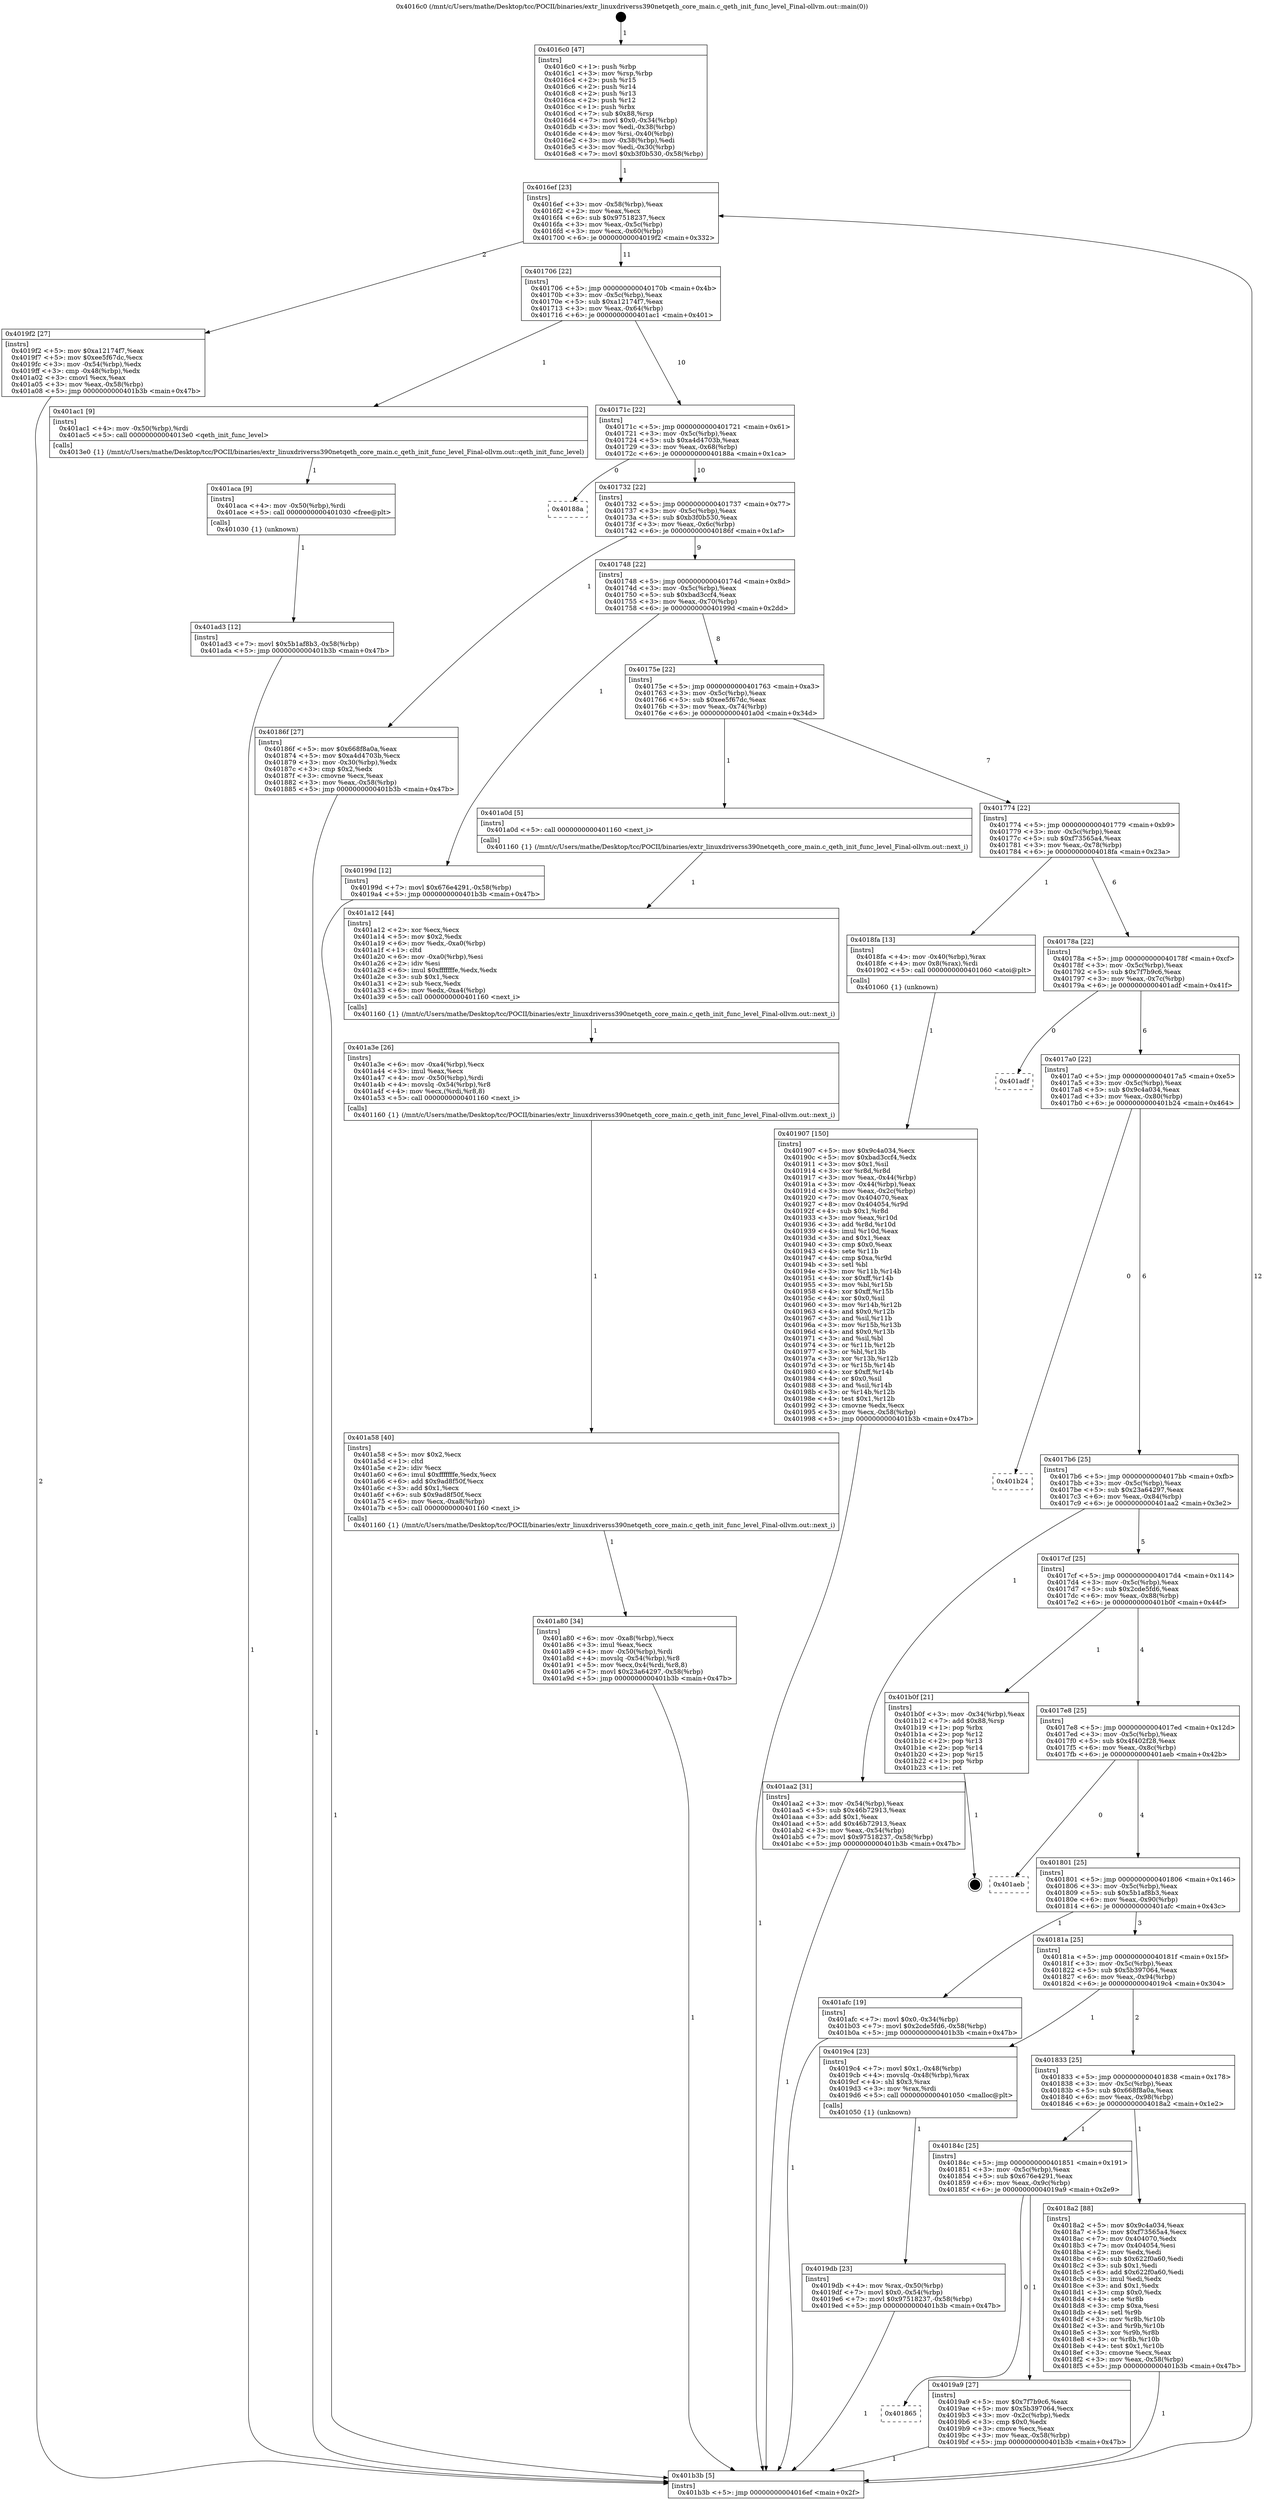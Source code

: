 digraph "0x4016c0" {
  label = "0x4016c0 (/mnt/c/Users/mathe/Desktop/tcc/POCII/binaries/extr_linuxdriverss390netqeth_core_main.c_qeth_init_func_level_Final-ollvm.out::main(0))"
  labelloc = "t"
  node[shape=record]

  Entry [label="",width=0.3,height=0.3,shape=circle,fillcolor=black,style=filled]
  "0x4016ef" [label="{
     0x4016ef [23]\l
     | [instrs]\l
     &nbsp;&nbsp;0x4016ef \<+3\>: mov -0x58(%rbp),%eax\l
     &nbsp;&nbsp;0x4016f2 \<+2\>: mov %eax,%ecx\l
     &nbsp;&nbsp;0x4016f4 \<+6\>: sub $0x97518237,%ecx\l
     &nbsp;&nbsp;0x4016fa \<+3\>: mov %eax,-0x5c(%rbp)\l
     &nbsp;&nbsp;0x4016fd \<+3\>: mov %ecx,-0x60(%rbp)\l
     &nbsp;&nbsp;0x401700 \<+6\>: je 00000000004019f2 \<main+0x332\>\l
  }"]
  "0x4019f2" [label="{
     0x4019f2 [27]\l
     | [instrs]\l
     &nbsp;&nbsp;0x4019f2 \<+5\>: mov $0xa12174f7,%eax\l
     &nbsp;&nbsp;0x4019f7 \<+5\>: mov $0xee5f67dc,%ecx\l
     &nbsp;&nbsp;0x4019fc \<+3\>: mov -0x54(%rbp),%edx\l
     &nbsp;&nbsp;0x4019ff \<+3\>: cmp -0x48(%rbp),%edx\l
     &nbsp;&nbsp;0x401a02 \<+3\>: cmovl %ecx,%eax\l
     &nbsp;&nbsp;0x401a05 \<+3\>: mov %eax,-0x58(%rbp)\l
     &nbsp;&nbsp;0x401a08 \<+5\>: jmp 0000000000401b3b \<main+0x47b\>\l
  }"]
  "0x401706" [label="{
     0x401706 [22]\l
     | [instrs]\l
     &nbsp;&nbsp;0x401706 \<+5\>: jmp 000000000040170b \<main+0x4b\>\l
     &nbsp;&nbsp;0x40170b \<+3\>: mov -0x5c(%rbp),%eax\l
     &nbsp;&nbsp;0x40170e \<+5\>: sub $0xa12174f7,%eax\l
     &nbsp;&nbsp;0x401713 \<+3\>: mov %eax,-0x64(%rbp)\l
     &nbsp;&nbsp;0x401716 \<+6\>: je 0000000000401ac1 \<main+0x401\>\l
  }"]
  Exit [label="",width=0.3,height=0.3,shape=circle,fillcolor=black,style=filled,peripheries=2]
  "0x401ac1" [label="{
     0x401ac1 [9]\l
     | [instrs]\l
     &nbsp;&nbsp;0x401ac1 \<+4\>: mov -0x50(%rbp),%rdi\l
     &nbsp;&nbsp;0x401ac5 \<+5\>: call 00000000004013e0 \<qeth_init_func_level\>\l
     | [calls]\l
     &nbsp;&nbsp;0x4013e0 \{1\} (/mnt/c/Users/mathe/Desktop/tcc/POCII/binaries/extr_linuxdriverss390netqeth_core_main.c_qeth_init_func_level_Final-ollvm.out::qeth_init_func_level)\l
  }"]
  "0x40171c" [label="{
     0x40171c [22]\l
     | [instrs]\l
     &nbsp;&nbsp;0x40171c \<+5\>: jmp 0000000000401721 \<main+0x61\>\l
     &nbsp;&nbsp;0x401721 \<+3\>: mov -0x5c(%rbp),%eax\l
     &nbsp;&nbsp;0x401724 \<+5\>: sub $0xa4d4703b,%eax\l
     &nbsp;&nbsp;0x401729 \<+3\>: mov %eax,-0x68(%rbp)\l
     &nbsp;&nbsp;0x40172c \<+6\>: je 000000000040188a \<main+0x1ca\>\l
  }"]
  "0x401ad3" [label="{
     0x401ad3 [12]\l
     | [instrs]\l
     &nbsp;&nbsp;0x401ad3 \<+7\>: movl $0x5b1af8b3,-0x58(%rbp)\l
     &nbsp;&nbsp;0x401ada \<+5\>: jmp 0000000000401b3b \<main+0x47b\>\l
  }"]
  "0x40188a" [label="{
     0x40188a\l
  }", style=dashed]
  "0x401732" [label="{
     0x401732 [22]\l
     | [instrs]\l
     &nbsp;&nbsp;0x401732 \<+5\>: jmp 0000000000401737 \<main+0x77\>\l
     &nbsp;&nbsp;0x401737 \<+3\>: mov -0x5c(%rbp),%eax\l
     &nbsp;&nbsp;0x40173a \<+5\>: sub $0xb3f0b530,%eax\l
     &nbsp;&nbsp;0x40173f \<+3\>: mov %eax,-0x6c(%rbp)\l
     &nbsp;&nbsp;0x401742 \<+6\>: je 000000000040186f \<main+0x1af\>\l
  }"]
  "0x401aca" [label="{
     0x401aca [9]\l
     | [instrs]\l
     &nbsp;&nbsp;0x401aca \<+4\>: mov -0x50(%rbp),%rdi\l
     &nbsp;&nbsp;0x401ace \<+5\>: call 0000000000401030 \<free@plt\>\l
     | [calls]\l
     &nbsp;&nbsp;0x401030 \{1\} (unknown)\l
  }"]
  "0x40186f" [label="{
     0x40186f [27]\l
     | [instrs]\l
     &nbsp;&nbsp;0x40186f \<+5\>: mov $0x668f8a0a,%eax\l
     &nbsp;&nbsp;0x401874 \<+5\>: mov $0xa4d4703b,%ecx\l
     &nbsp;&nbsp;0x401879 \<+3\>: mov -0x30(%rbp),%edx\l
     &nbsp;&nbsp;0x40187c \<+3\>: cmp $0x2,%edx\l
     &nbsp;&nbsp;0x40187f \<+3\>: cmovne %ecx,%eax\l
     &nbsp;&nbsp;0x401882 \<+3\>: mov %eax,-0x58(%rbp)\l
     &nbsp;&nbsp;0x401885 \<+5\>: jmp 0000000000401b3b \<main+0x47b\>\l
  }"]
  "0x401748" [label="{
     0x401748 [22]\l
     | [instrs]\l
     &nbsp;&nbsp;0x401748 \<+5\>: jmp 000000000040174d \<main+0x8d\>\l
     &nbsp;&nbsp;0x40174d \<+3\>: mov -0x5c(%rbp),%eax\l
     &nbsp;&nbsp;0x401750 \<+5\>: sub $0xbad3ccf4,%eax\l
     &nbsp;&nbsp;0x401755 \<+3\>: mov %eax,-0x70(%rbp)\l
     &nbsp;&nbsp;0x401758 \<+6\>: je 000000000040199d \<main+0x2dd\>\l
  }"]
  "0x401b3b" [label="{
     0x401b3b [5]\l
     | [instrs]\l
     &nbsp;&nbsp;0x401b3b \<+5\>: jmp 00000000004016ef \<main+0x2f\>\l
  }"]
  "0x4016c0" [label="{
     0x4016c0 [47]\l
     | [instrs]\l
     &nbsp;&nbsp;0x4016c0 \<+1\>: push %rbp\l
     &nbsp;&nbsp;0x4016c1 \<+3\>: mov %rsp,%rbp\l
     &nbsp;&nbsp;0x4016c4 \<+2\>: push %r15\l
     &nbsp;&nbsp;0x4016c6 \<+2\>: push %r14\l
     &nbsp;&nbsp;0x4016c8 \<+2\>: push %r13\l
     &nbsp;&nbsp;0x4016ca \<+2\>: push %r12\l
     &nbsp;&nbsp;0x4016cc \<+1\>: push %rbx\l
     &nbsp;&nbsp;0x4016cd \<+7\>: sub $0x88,%rsp\l
     &nbsp;&nbsp;0x4016d4 \<+7\>: movl $0x0,-0x34(%rbp)\l
     &nbsp;&nbsp;0x4016db \<+3\>: mov %edi,-0x38(%rbp)\l
     &nbsp;&nbsp;0x4016de \<+4\>: mov %rsi,-0x40(%rbp)\l
     &nbsp;&nbsp;0x4016e2 \<+3\>: mov -0x38(%rbp),%edi\l
     &nbsp;&nbsp;0x4016e5 \<+3\>: mov %edi,-0x30(%rbp)\l
     &nbsp;&nbsp;0x4016e8 \<+7\>: movl $0xb3f0b530,-0x58(%rbp)\l
  }"]
  "0x401a80" [label="{
     0x401a80 [34]\l
     | [instrs]\l
     &nbsp;&nbsp;0x401a80 \<+6\>: mov -0xa8(%rbp),%ecx\l
     &nbsp;&nbsp;0x401a86 \<+3\>: imul %eax,%ecx\l
     &nbsp;&nbsp;0x401a89 \<+4\>: mov -0x50(%rbp),%rdi\l
     &nbsp;&nbsp;0x401a8d \<+4\>: movslq -0x54(%rbp),%r8\l
     &nbsp;&nbsp;0x401a91 \<+5\>: mov %ecx,0x4(%rdi,%r8,8)\l
     &nbsp;&nbsp;0x401a96 \<+7\>: movl $0x23a64297,-0x58(%rbp)\l
     &nbsp;&nbsp;0x401a9d \<+5\>: jmp 0000000000401b3b \<main+0x47b\>\l
  }"]
  "0x40199d" [label="{
     0x40199d [12]\l
     | [instrs]\l
     &nbsp;&nbsp;0x40199d \<+7\>: movl $0x676e4291,-0x58(%rbp)\l
     &nbsp;&nbsp;0x4019a4 \<+5\>: jmp 0000000000401b3b \<main+0x47b\>\l
  }"]
  "0x40175e" [label="{
     0x40175e [22]\l
     | [instrs]\l
     &nbsp;&nbsp;0x40175e \<+5\>: jmp 0000000000401763 \<main+0xa3\>\l
     &nbsp;&nbsp;0x401763 \<+3\>: mov -0x5c(%rbp),%eax\l
     &nbsp;&nbsp;0x401766 \<+5\>: sub $0xee5f67dc,%eax\l
     &nbsp;&nbsp;0x40176b \<+3\>: mov %eax,-0x74(%rbp)\l
     &nbsp;&nbsp;0x40176e \<+6\>: je 0000000000401a0d \<main+0x34d\>\l
  }"]
  "0x401a58" [label="{
     0x401a58 [40]\l
     | [instrs]\l
     &nbsp;&nbsp;0x401a58 \<+5\>: mov $0x2,%ecx\l
     &nbsp;&nbsp;0x401a5d \<+1\>: cltd\l
     &nbsp;&nbsp;0x401a5e \<+2\>: idiv %ecx\l
     &nbsp;&nbsp;0x401a60 \<+6\>: imul $0xfffffffe,%edx,%ecx\l
     &nbsp;&nbsp;0x401a66 \<+6\>: add $0x9ad8f50f,%ecx\l
     &nbsp;&nbsp;0x401a6c \<+3\>: add $0x1,%ecx\l
     &nbsp;&nbsp;0x401a6f \<+6\>: sub $0x9ad8f50f,%ecx\l
     &nbsp;&nbsp;0x401a75 \<+6\>: mov %ecx,-0xa8(%rbp)\l
     &nbsp;&nbsp;0x401a7b \<+5\>: call 0000000000401160 \<next_i\>\l
     | [calls]\l
     &nbsp;&nbsp;0x401160 \{1\} (/mnt/c/Users/mathe/Desktop/tcc/POCII/binaries/extr_linuxdriverss390netqeth_core_main.c_qeth_init_func_level_Final-ollvm.out::next_i)\l
  }"]
  "0x401a0d" [label="{
     0x401a0d [5]\l
     | [instrs]\l
     &nbsp;&nbsp;0x401a0d \<+5\>: call 0000000000401160 \<next_i\>\l
     | [calls]\l
     &nbsp;&nbsp;0x401160 \{1\} (/mnt/c/Users/mathe/Desktop/tcc/POCII/binaries/extr_linuxdriverss390netqeth_core_main.c_qeth_init_func_level_Final-ollvm.out::next_i)\l
  }"]
  "0x401774" [label="{
     0x401774 [22]\l
     | [instrs]\l
     &nbsp;&nbsp;0x401774 \<+5\>: jmp 0000000000401779 \<main+0xb9\>\l
     &nbsp;&nbsp;0x401779 \<+3\>: mov -0x5c(%rbp),%eax\l
     &nbsp;&nbsp;0x40177c \<+5\>: sub $0xf73565a4,%eax\l
     &nbsp;&nbsp;0x401781 \<+3\>: mov %eax,-0x78(%rbp)\l
     &nbsp;&nbsp;0x401784 \<+6\>: je 00000000004018fa \<main+0x23a\>\l
  }"]
  "0x401a3e" [label="{
     0x401a3e [26]\l
     | [instrs]\l
     &nbsp;&nbsp;0x401a3e \<+6\>: mov -0xa4(%rbp),%ecx\l
     &nbsp;&nbsp;0x401a44 \<+3\>: imul %eax,%ecx\l
     &nbsp;&nbsp;0x401a47 \<+4\>: mov -0x50(%rbp),%rdi\l
     &nbsp;&nbsp;0x401a4b \<+4\>: movslq -0x54(%rbp),%r8\l
     &nbsp;&nbsp;0x401a4f \<+4\>: mov %ecx,(%rdi,%r8,8)\l
     &nbsp;&nbsp;0x401a53 \<+5\>: call 0000000000401160 \<next_i\>\l
     | [calls]\l
     &nbsp;&nbsp;0x401160 \{1\} (/mnt/c/Users/mathe/Desktop/tcc/POCII/binaries/extr_linuxdriverss390netqeth_core_main.c_qeth_init_func_level_Final-ollvm.out::next_i)\l
  }"]
  "0x4018fa" [label="{
     0x4018fa [13]\l
     | [instrs]\l
     &nbsp;&nbsp;0x4018fa \<+4\>: mov -0x40(%rbp),%rax\l
     &nbsp;&nbsp;0x4018fe \<+4\>: mov 0x8(%rax),%rdi\l
     &nbsp;&nbsp;0x401902 \<+5\>: call 0000000000401060 \<atoi@plt\>\l
     | [calls]\l
     &nbsp;&nbsp;0x401060 \{1\} (unknown)\l
  }"]
  "0x40178a" [label="{
     0x40178a [22]\l
     | [instrs]\l
     &nbsp;&nbsp;0x40178a \<+5\>: jmp 000000000040178f \<main+0xcf\>\l
     &nbsp;&nbsp;0x40178f \<+3\>: mov -0x5c(%rbp),%eax\l
     &nbsp;&nbsp;0x401792 \<+5\>: sub $0x7f7b9c6,%eax\l
     &nbsp;&nbsp;0x401797 \<+3\>: mov %eax,-0x7c(%rbp)\l
     &nbsp;&nbsp;0x40179a \<+6\>: je 0000000000401adf \<main+0x41f\>\l
  }"]
  "0x401a12" [label="{
     0x401a12 [44]\l
     | [instrs]\l
     &nbsp;&nbsp;0x401a12 \<+2\>: xor %ecx,%ecx\l
     &nbsp;&nbsp;0x401a14 \<+5\>: mov $0x2,%edx\l
     &nbsp;&nbsp;0x401a19 \<+6\>: mov %edx,-0xa0(%rbp)\l
     &nbsp;&nbsp;0x401a1f \<+1\>: cltd\l
     &nbsp;&nbsp;0x401a20 \<+6\>: mov -0xa0(%rbp),%esi\l
     &nbsp;&nbsp;0x401a26 \<+2\>: idiv %esi\l
     &nbsp;&nbsp;0x401a28 \<+6\>: imul $0xfffffffe,%edx,%edx\l
     &nbsp;&nbsp;0x401a2e \<+3\>: sub $0x1,%ecx\l
     &nbsp;&nbsp;0x401a31 \<+2\>: sub %ecx,%edx\l
     &nbsp;&nbsp;0x401a33 \<+6\>: mov %edx,-0xa4(%rbp)\l
     &nbsp;&nbsp;0x401a39 \<+5\>: call 0000000000401160 \<next_i\>\l
     | [calls]\l
     &nbsp;&nbsp;0x401160 \{1\} (/mnt/c/Users/mathe/Desktop/tcc/POCII/binaries/extr_linuxdriverss390netqeth_core_main.c_qeth_init_func_level_Final-ollvm.out::next_i)\l
  }"]
  "0x401adf" [label="{
     0x401adf\l
  }", style=dashed]
  "0x4017a0" [label="{
     0x4017a0 [22]\l
     | [instrs]\l
     &nbsp;&nbsp;0x4017a0 \<+5\>: jmp 00000000004017a5 \<main+0xe5\>\l
     &nbsp;&nbsp;0x4017a5 \<+3\>: mov -0x5c(%rbp),%eax\l
     &nbsp;&nbsp;0x4017a8 \<+5\>: sub $0x9c4a034,%eax\l
     &nbsp;&nbsp;0x4017ad \<+3\>: mov %eax,-0x80(%rbp)\l
     &nbsp;&nbsp;0x4017b0 \<+6\>: je 0000000000401b24 \<main+0x464\>\l
  }"]
  "0x4019db" [label="{
     0x4019db [23]\l
     | [instrs]\l
     &nbsp;&nbsp;0x4019db \<+4\>: mov %rax,-0x50(%rbp)\l
     &nbsp;&nbsp;0x4019df \<+7\>: movl $0x0,-0x54(%rbp)\l
     &nbsp;&nbsp;0x4019e6 \<+7\>: movl $0x97518237,-0x58(%rbp)\l
     &nbsp;&nbsp;0x4019ed \<+5\>: jmp 0000000000401b3b \<main+0x47b\>\l
  }"]
  "0x401b24" [label="{
     0x401b24\l
  }", style=dashed]
  "0x4017b6" [label="{
     0x4017b6 [25]\l
     | [instrs]\l
     &nbsp;&nbsp;0x4017b6 \<+5\>: jmp 00000000004017bb \<main+0xfb\>\l
     &nbsp;&nbsp;0x4017bb \<+3\>: mov -0x5c(%rbp),%eax\l
     &nbsp;&nbsp;0x4017be \<+5\>: sub $0x23a64297,%eax\l
     &nbsp;&nbsp;0x4017c3 \<+6\>: mov %eax,-0x84(%rbp)\l
     &nbsp;&nbsp;0x4017c9 \<+6\>: je 0000000000401aa2 \<main+0x3e2\>\l
  }"]
  "0x401865" [label="{
     0x401865\l
  }", style=dashed]
  "0x401aa2" [label="{
     0x401aa2 [31]\l
     | [instrs]\l
     &nbsp;&nbsp;0x401aa2 \<+3\>: mov -0x54(%rbp),%eax\l
     &nbsp;&nbsp;0x401aa5 \<+5\>: sub $0x46b72913,%eax\l
     &nbsp;&nbsp;0x401aaa \<+3\>: add $0x1,%eax\l
     &nbsp;&nbsp;0x401aad \<+5\>: add $0x46b72913,%eax\l
     &nbsp;&nbsp;0x401ab2 \<+3\>: mov %eax,-0x54(%rbp)\l
     &nbsp;&nbsp;0x401ab5 \<+7\>: movl $0x97518237,-0x58(%rbp)\l
     &nbsp;&nbsp;0x401abc \<+5\>: jmp 0000000000401b3b \<main+0x47b\>\l
  }"]
  "0x4017cf" [label="{
     0x4017cf [25]\l
     | [instrs]\l
     &nbsp;&nbsp;0x4017cf \<+5\>: jmp 00000000004017d4 \<main+0x114\>\l
     &nbsp;&nbsp;0x4017d4 \<+3\>: mov -0x5c(%rbp),%eax\l
     &nbsp;&nbsp;0x4017d7 \<+5\>: sub $0x2cde5fd6,%eax\l
     &nbsp;&nbsp;0x4017dc \<+6\>: mov %eax,-0x88(%rbp)\l
     &nbsp;&nbsp;0x4017e2 \<+6\>: je 0000000000401b0f \<main+0x44f\>\l
  }"]
  "0x4019a9" [label="{
     0x4019a9 [27]\l
     | [instrs]\l
     &nbsp;&nbsp;0x4019a9 \<+5\>: mov $0x7f7b9c6,%eax\l
     &nbsp;&nbsp;0x4019ae \<+5\>: mov $0x5b397064,%ecx\l
     &nbsp;&nbsp;0x4019b3 \<+3\>: mov -0x2c(%rbp),%edx\l
     &nbsp;&nbsp;0x4019b6 \<+3\>: cmp $0x0,%edx\l
     &nbsp;&nbsp;0x4019b9 \<+3\>: cmove %ecx,%eax\l
     &nbsp;&nbsp;0x4019bc \<+3\>: mov %eax,-0x58(%rbp)\l
     &nbsp;&nbsp;0x4019bf \<+5\>: jmp 0000000000401b3b \<main+0x47b\>\l
  }"]
  "0x401b0f" [label="{
     0x401b0f [21]\l
     | [instrs]\l
     &nbsp;&nbsp;0x401b0f \<+3\>: mov -0x34(%rbp),%eax\l
     &nbsp;&nbsp;0x401b12 \<+7\>: add $0x88,%rsp\l
     &nbsp;&nbsp;0x401b19 \<+1\>: pop %rbx\l
     &nbsp;&nbsp;0x401b1a \<+2\>: pop %r12\l
     &nbsp;&nbsp;0x401b1c \<+2\>: pop %r13\l
     &nbsp;&nbsp;0x401b1e \<+2\>: pop %r14\l
     &nbsp;&nbsp;0x401b20 \<+2\>: pop %r15\l
     &nbsp;&nbsp;0x401b22 \<+1\>: pop %rbp\l
     &nbsp;&nbsp;0x401b23 \<+1\>: ret\l
  }"]
  "0x4017e8" [label="{
     0x4017e8 [25]\l
     | [instrs]\l
     &nbsp;&nbsp;0x4017e8 \<+5\>: jmp 00000000004017ed \<main+0x12d\>\l
     &nbsp;&nbsp;0x4017ed \<+3\>: mov -0x5c(%rbp),%eax\l
     &nbsp;&nbsp;0x4017f0 \<+5\>: sub $0x4f402f28,%eax\l
     &nbsp;&nbsp;0x4017f5 \<+6\>: mov %eax,-0x8c(%rbp)\l
     &nbsp;&nbsp;0x4017fb \<+6\>: je 0000000000401aeb \<main+0x42b\>\l
  }"]
  "0x401907" [label="{
     0x401907 [150]\l
     | [instrs]\l
     &nbsp;&nbsp;0x401907 \<+5\>: mov $0x9c4a034,%ecx\l
     &nbsp;&nbsp;0x40190c \<+5\>: mov $0xbad3ccf4,%edx\l
     &nbsp;&nbsp;0x401911 \<+3\>: mov $0x1,%sil\l
     &nbsp;&nbsp;0x401914 \<+3\>: xor %r8d,%r8d\l
     &nbsp;&nbsp;0x401917 \<+3\>: mov %eax,-0x44(%rbp)\l
     &nbsp;&nbsp;0x40191a \<+3\>: mov -0x44(%rbp),%eax\l
     &nbsp;&nbsp;0x40191d \<+3\>: mov %eax,-0x2c(%rbp)\l
     &nbsp;&nbsp;0x401920 \<+7\>: mov 0x404070,%eax\l
     &nbsp;&nbsp;0x401927 \<+8\>: mov 0x404054,%r9d\l
     &nbsp;&nbsp;0x40192f \<+4\>: sub $0x1,%r8d\l
     &nbsp;&nbsp;0x401933 \<+3\>: mov %eax,%r10d\l
     &nbsp;&nbsp;0x401936 \<+3\>: add %r8d,%r10d\l
     &nbsp;&nbsp;0x401939 \<+4\>: imul %r10d,%eax\l
     &nbsp;&nbsp;0x40193d \<+3\>: and $0x1,%eax\l
     &nbsp;&nbsp;0x401940 \<+3\>: cmp $0x0,%eax\l
     &nbsp;&nbsp;0x401943 \<+4\>: sete %r11b\l
     &nbsp;&nbsp;0x401947 \<+4\>: cmp $0xa,%r9d\l
     &nbsp;&nbsp;0x40194b \<+3\>: setl %bl\l
     &nbsp;&nbsp;0x40194e \<+3\>: mov %r11b,%r14b\l
     &nbsp;&nbsp;0x401951 \<+4\>: xor $0xff,%r14b\l
     &nbsp;&nbsp;0x401955 \<+3\>: mov %bl,%r15b\l
     &nbsp;&nbsp;0x401958 \<+4\>: xor $0xff,%r15b\l
     &nbsp;&nbsp;0x40195c \<+4\>: xor $0x0,%sil\l
     &nbsp;&nbsp;0x401960 \<+3\>: mov %r14b,%r12b\l
     &nbsp;&nbsp;0x401963 \<+4\>: and $0x0,%r12b\l
     &nbsp;&nbsp;0x401967 \<+3\>: and %sil,%r11b\l
     &nbsp;&nbsp;0x40196a \<+3\>: mov %r15b,%r13b\l
     &nbsp;&nbsp;0x40196d \<+4\>: and $0x0,%r13b\l
     &nbsp;&nbsp;0x401971 \<+3\>: and %sil,%bl\l
     &nbsp;&nbsp;0x401974 \<+3\>: or %r11b,%r12b\l
     &nbsp;&nbsp;0x401977 \<+3\>: or %bl,%r13b\l
     &nbsp;&nbsp;0x40197a \<+3\>: xor %r13b,%r12b\l
     &nbsp;&nbsp;0x40197d \<+3\>: or %r15b,%r14b\l
     &nbsp;&nbsp;0x401980 \<+4\>: xor $0xff,%r14b\l
     &nbsp;&nbsp;0x401984 \<+4\>: or $0x0,%sil\l
     &nbsp;&nbsp;0x401988 \<+3\>: and %sil,%r14b\l
     &nbsp;&nbsp;0x40198b \<+3\>: or %r14b,%r12b\l
     &nbsp;&nbsp;0x40198e \<+4\>: test $0x1,%r12b\l
     &nbsp;&nbsp;0x401992 \<+3\>: cmovne %edx,%ecx\l
     &nbsp;&nbsp;0x401995 \<+3\>: mov %ecx,-0x58(%rbp)\l
     &nbsp;&nbsp;0x401998 \<+5\>: jmp 0000000000401b3b \<main+0x47b\>\l
  }"]
  "0x401aeb" [label="{
     0x401aeb\l
  }", style=dashed]
  "0x401801" [label="{
     0x401801 [25]\l
     | [instrs]\l
     &nbsp;&nbsp;0x401801 \<+5\>: jmp 0000000000401806 \<main+0x146\>\l
     &nbsp;&nbsp;0x401806 \<+3\>: mov -0x5c(%rbp),%eax\l
     &nbsp;&nbsp;0x401809 \<+5\>: sub $0x5b1af8b3,%eax\l
     &nbsp;&nbsp;0x40180e \<+6\>: mov %eax,-0x90(%rbp)\l
     &nbsp;&nbsp;0x401814 \<+6\>: je 0000000000401afc \<main+0x43c\>\l
  }"]
  "0x40184c" [label="{
     0x40184c [25]\l
     | [instrs]\l
     &nbsp;&nbsp;0x40184c \<+5\>: jmp 0000000000401851 \<main+0x191\>\l
     &nbsp;&nbsp;0x401851 \<+3\>: mov -0x5c(%rbp),%eax\l
     &nbsp;&nbsp;0x401854 \<+5\>: sub $0x676e4291,%eax\l
     &nbsp;&nbsp;0x401859 \<+6\>: mov %eax,-0x9c(%rbp)\l
     &nbsp;&nbsp;0x40185f \<+6\>: je 00000000004019a9 \<main+0x2e9\>\l
  }"]
  "0x401afc" [label="{
     0x401afc [19]\l
     | [instrs]\l
     &nbsp;&nbsp;0x401afc \<+7\>: movl $0x0,-0x34(%rbp)\l
     &nbsp;&nbsp;0x401b03 \<+7\>: movl $0x2cde5fd6,-0x58(%rbp)\l
     &nbsp;&nbsp;0x401b0a \<+5\>: jmp 0000000000401b3b \<main+0x47b\>\l
  }"]
  "0x40181a" [label="{
     0x40181a [25]\l
     | [instrs]\l
     &nbsp;&nbsp;0x40181a \<+5\>: jmp 000000000040181f \<main+0x15f\>\l
     &nbsp;&nbsp;0x40181f \<+3\>: mov -0x5c(%rbp),%eax\l
     &nbsp;&nbsp;0x401822 \<+5\>: sub $0x5b397064,%eax\l
     &nbsp;&nbsp;0x401827 \<+6\>: mov %eax,-0x94(%rbp)\l
     &nbsp;&nbsp;0x40182d \<+6\>: je 00000000004019c4 \<main+0x304\>\l
  }"]
  "0x4018a2" [label="{
     0x4018a2 [88]\l
     | [instrs]\l
     &nbsp;&nbsp;0x4018a2 \<+5\>: mov $0x9c4a034,%eax\l
     &nbsp;&nbsp;0x4018a7 \<+5\>: mov $0xf73565a4,%ecx\l
     &nbsp;&nbsp;0x4018ac \<+7\>: mov 0x404070,%edx\l
     &nbsp;&nbsp;0x4018b3 \<+7\>: mov 0x404054,%esi\l
     &nbsp;&nbsp;0x4018ba \<+2\>: mov %edx,%edi\l
     &nbsp;&nbsp;0x4018bc \<+6\>: sub $0x622f0a60,%edi\l
     &nbsp;&nbsp;0x4018c2 \<+3\>: sub $0x1,%edi\l
     &nbsp;&nbsp;0x4018c5 \<+6\>: add $0x622f0a60,%edi\l
     &nbsp;&nbsp;0x4018cb \<+3\>: imul %edi,%edx\l
     &nbsp;&nbsp;0x4018ce \<+3\>: and $0x1,%edx\l
     &nbsp;&nbsp;0x4018d1 \<+3\>: cmp $0x0,%edx\l
     &nbsp;&nbsp;0x4018d4 \<+4\>: sete %r8b\l
     &nbsp;&nbsp;0x4018d8 \<+3\>: cmp $0xa,%esi\l
     &nbsp;&nbsp;0x4018db \<+4\>: setl %r9b\l
     &nbsp;&nbsp;0x4018df \<+3\>: mov %r8b,%r10b\l
     &nbsp;&nbsp;0x4018e2 \<+3\>: and %r9b,%r10b\l
     &nbsp;&nbsp;0x4018e5 \<+3\>: xor %r9b,%r8b\l
     &nbsp;&nbsp;0x4018e8 \<+3\>: or %r8b,%r10b\l
     &nbsp;&nbsp;0x4018eb \<+4\>: test $0x1,%r10b\l
     &nbsp;&nbsp;0x4018ef \<+3\>: cmovne %ecx,%eax\l
     &nbsp;&nbsp;0x4018f2 \<+3\>: mov %eax,-0x58(%rbp)\l
     &nbsp;&nbsp;0x4018f5 \<+5\>: jmp 0000000000401b3b \<main+0x47b\>\l
  }"]
  "0x4019c4" [label="{
     0x4019c4 [23]\l
     | [instrs]\l
     &nbsp;&nbsp;0x4019c4 \<+7\>: movl $0x1,-0x48(%rbp)\l
     &nbsp;&nbsp;0x4019cb \<+4\>: movslq -0x48(%rbp),%rax\l
     &nbsp;&nbsp;0x4019cf \<+4\>: shl $0x3,%rax\l
     &nbsp;&nbsp;0x4019d3 \<+3\>: mov %rax,%rdi\l
     &nbsp;&nbsp;0x4019d6 \<+5\>: call 0000000000401050 \<malloc@plt\>\l
     | [calls]\l
     &nbsp;&nbsp;0x401050 \{1\} (unknown)\l
  }"]
  "0x401833" [label="{
     0x401833 [25]\l
     | [instrs]\l
     &nbsp;&nbsp;0x401833 \<+5\>: jmp 0000000000401838 \<main+0x178\>\l
     &nbsp;&nbsp;0x401838 \<+3\>: mov -0x5c(%rbp),%eax\l
     &nbsp;&nbsp;0x40183b \<+5\>: sub $0x668f8a0a,%eax\l
     &nbsp;&nbsp;0x401840 \<+6\>: mov %eax,-0x98(%rbp)\l
     &nbsp;&nbsp;0x401846 \<+6\>: je 00000000004018a2 \<main+0x1e2\>\l
  }"]
  Entry -> "0x4016c0" [label=" 1"]
  "0x4016ef" -> "0x4019f2" [label=" 2"]
  "0x4016ef" -> "0x401706" [label=" 11"]
  "0x401b0f" -> Exit [label=" 1"]
  "0x401706" -> "0x401ac1" [label=" 1"]
  "0x401706" -> "0x40171c" [label=" 10"]
  "0x401afc" -> "0x401b3b" [label=" 1"]
  "0x40171c" -> "0x40188a" [label=" 0"]
  "0x40171c" -> "0x401732" [label=" 10"]
  "0x401ad3" -> "0x401b3b" [label=" 1"]
  "0x401732" -> "0x40186f" [label=" 1"]
  "0x401732" -> "0x401748" [label=" 9"]
  "0x40186f" -> "0x401b3b" [label=" 1"]
  "0x4016c0" -> "0x4016ef" [label=" 1"]
  "0x401b3b" -> "0x4016ef" [label=" 12"]
  "0x401aca" -> "0x401ad3" [label=" 1"]
  "0x401748" -> "0x40199d" [label=" 1"]
  "0x401748" -> "0x40175e" [label=" 8"]
  "0x401ac1" -> "0x401aca" [label=" 1"]
  "0x40175e" -> "0x401a0d" [label=" 1"]
  "0x40175e" -> "0x401774" [label=" 7"]
  "0x401aa2" -> "0x401b3b" [label=" 1"]
  "0x401774" -> "0x4018fa" [label=" 1"]
  "0x401774" -> "0x40178a" [label=" 6"]
  "0x401a80" -> "0x401b3b" [label=" 1"]
  "0x40178a" -> "0x401adf" [label=" 0"]
  "0x40178a" -> "0x4017a0" [label=" 6"]
  "0x401a58" -> "0x401a80" [label=" 1"]
  "0x4017a0" -> "0x401b24" [label=" 0"]
  "0x4017a0" -> "0x4017b6" [label=" 6"]
  "0x401a3e" -> "0x401a58" [label=" 1"]
  "0x4017b6" -> "0x401aa2" [label=" 1"]
  "0x4017b6" -> "0x4017cf" [label=" 5"]
  "0x401a12" -> "0x401a3e" [label=" 1"]
  "0x4017cf" -> "0x401b0f" [label=" 1"]
  "0x4017cf" -> "0x4017e8" [label=" 4"]
  "0x401a0d" -> "0x401a12" [label=" 1"]
  "0x4017e8" -> "0x401aeb" [label=" 0"]
  "0x4017e8" -> "0x401801" [label=" 4"]
  "0x4019db" -> "0x401b3b" [label=" 1"]
  "0x401801" -> "0x401afc" [label=" 1"]
  "0x401801" -> "0x40181a" [label=" 3"]
  "0x4019c4" -> "0x4019db" [label=" 1"]
  "0x40181a" -> "0x4019c4" [label=" 1"]
  "0x40181a" -> "0x401833" [label=" 2"]
  "0x4019a9" -> "0x401b3b" [label=" 1"]
  "0x401833" -> "0x4018a2" [label=" 1"]
  "0x401833" -> "0x40184c" [label=" 1"]
  "0x4018a2" -> "0x401b3b" [label=" 1"]
  "0x4018fa" -> "0x401907" [label=" 1"]
  "0x401907" -> "0x401b3b" [label=" 1"]
  "0x40199d" -> "0x401b3b" [label=" 1"]
  "0x4019f2" -> "0x401b3b" [label=" 2"]
  "0x40184c" -> "0x4019a9" [label=" 1"]
  "0x40184c" -> "0x401865" [label=" 0"]
}
